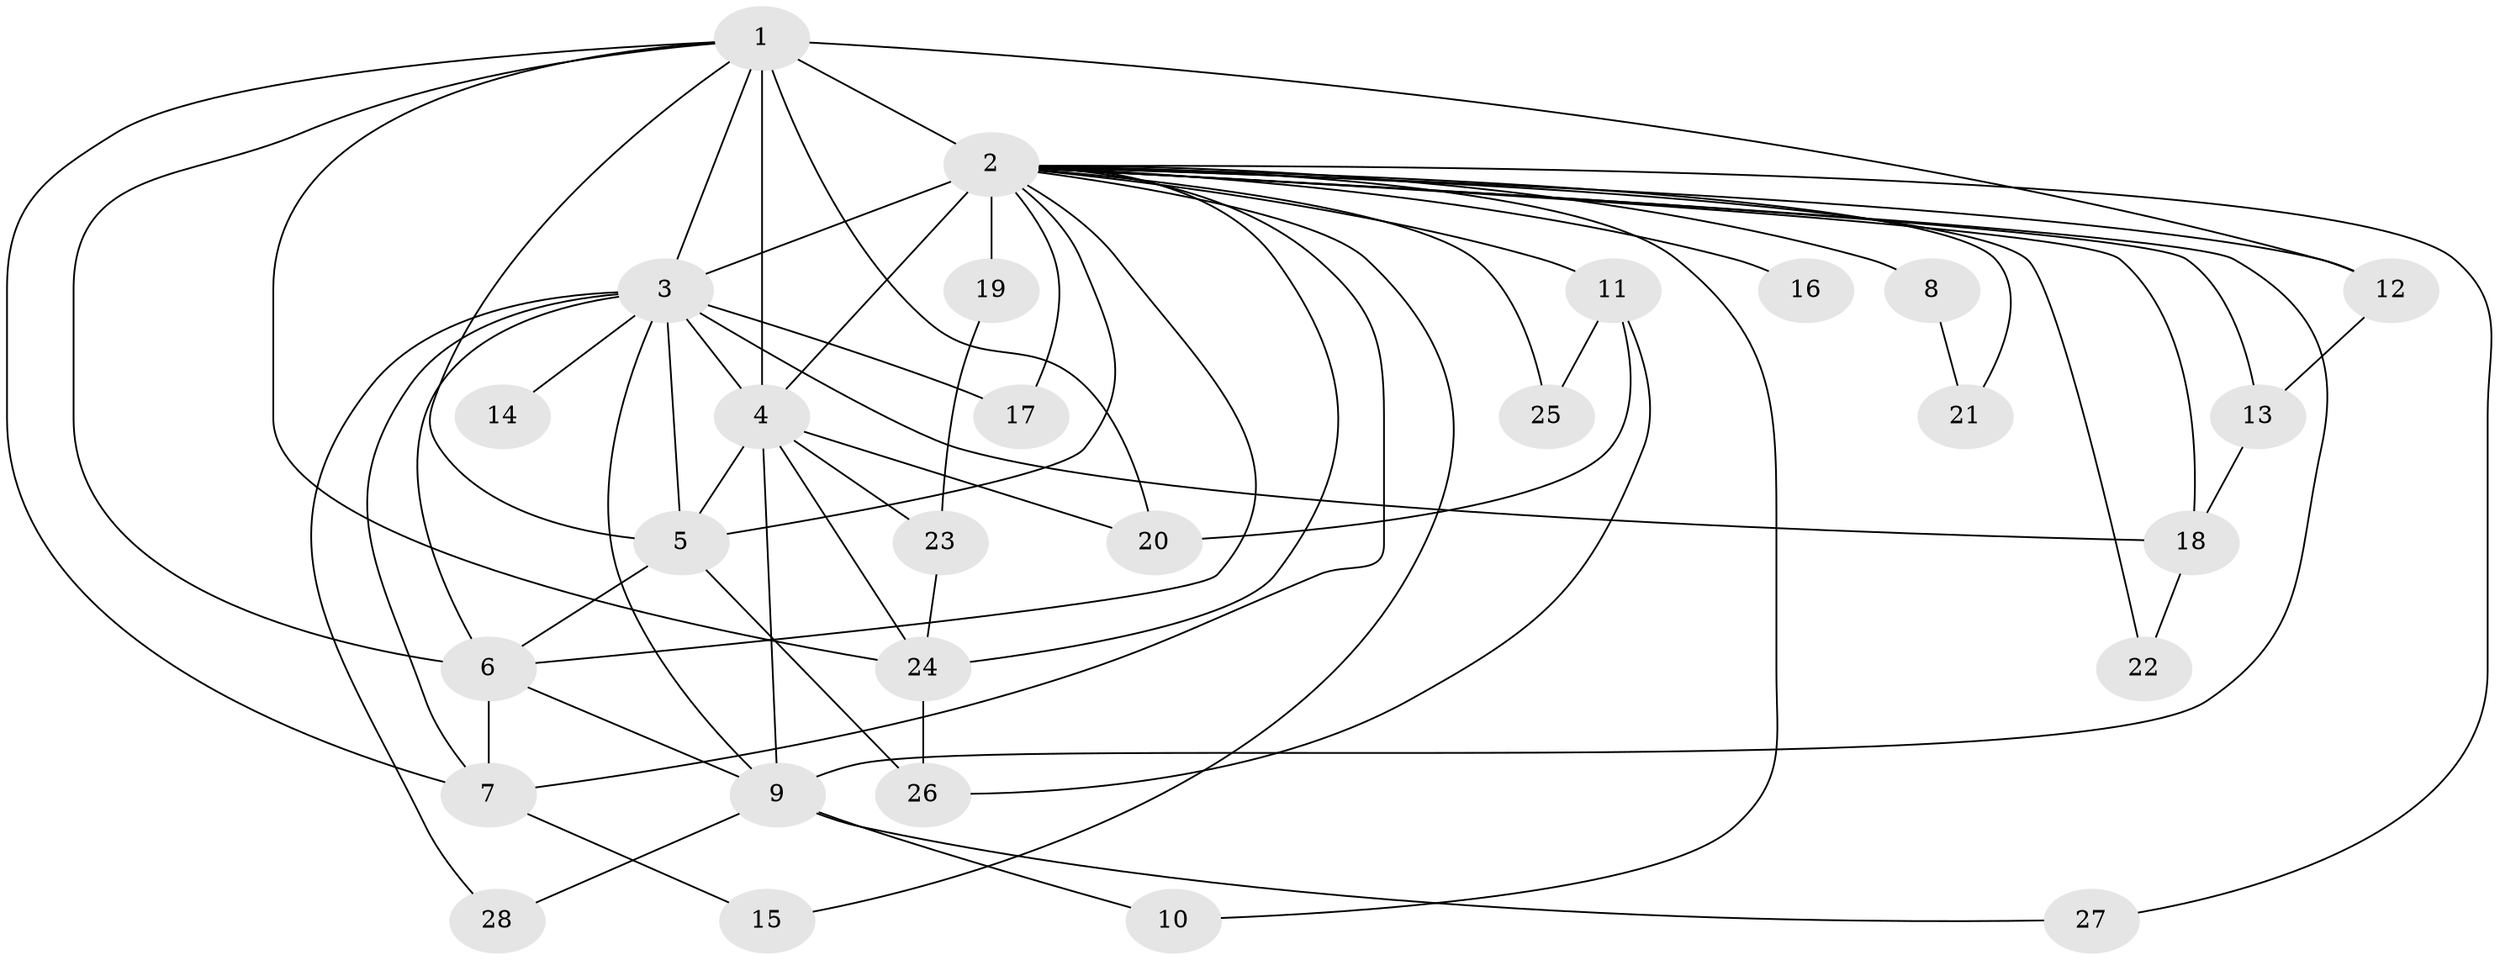 // original degree distribution, {17: 0.03571428571428571, 16: 0.03571428571428571, 12: 0.017857142857142856, 11: 0.017857142857142856, 13: 0.03571428571428571, 18: 0.017857142857142856, 19: 0.017857142857142856, 5: 0.03571428571428571, 3: 0.17857142857142858, 4: 0.08928571428571429, 2: 0.5, 6: 0.017857142857142856}
// Generated by graph-tools (version 1.1) at 2025/35/03/09/25 02:35:10]
// undirected, 28 vertices, 62 edges
graph export_dot {
graph [start="1"]
  node [color=gray90,style=filled];
  1;
  2;
  3;
  4;
  5;
  6;
  7;
  8;
  9;
  10;
  11;
  12;
  13;
  14;
  15;
  16;
  17;
  18;
  19;
  20;
  21;
  22;
  23;
  24;
  25;
  26;
  27;
  28;
  1 -- 2 [weight=8.0];
  1 -- 3 [weight=4.0];
  1 -- 4 [weight=3.0];
  1 -- 5 [weight=3.0];
  1 -- 6 [weight=1.0];
  1 -- 7 [weight=1.0];
  1 -- 12 [weight=2.0];
  1 -- 20 [weight=2.0];
  1 -- 24 [weight=1.0];
  2 -- 3 [weight=12.0];
  2 -- 4 [weight=4.0];
  2 -- 5 [weight=4.0];
  2 -- 6 [weight=1.0];
  2 -- 7 [weight=1.0];
  2 -- 8 [weight=1.0];
  2 -- 9 [weight=1.0];
  2 -- 10 [weight=2.0];
  2 -- 11 [weight=3.0];
  2 -- 12 [weight=1.0];
  2 -- 13 [weight=2.0];
  2 -- 15 [weight=1.0];
  2 -- 16 [weight=1.0];
  2 -- 17 [weight=1.0];
  2 -- 18 [weight=1.0];
  2 -- 19 [weight=2.0];
  2 -- 21 [weight=1.0];
  2 -- 22 [weight=1.0];
  2 -- 24 [weight=1.0];
  2 -- 25 [weight=1.0];
  2 -- 27 [weight=1.0];
  3 -- 4 [weight=2.0];
  3 -- 5 [weight=2.0];
  3 -- 6 [weight=1.0];
  3 -- 7 [weight=1.0];
  3 -- 9 [weight=1.0];
  3 -- 14 [weight=1.0];
  3 -- 17 [weight=1.0];
  3 -- 18 [weight=1.0];
  3 -- 28 [weight=1.0];
  4 -- 5 [weight=1.0];
  4 -- 9 [weight=5.0];
  4 -- 20 [weight=1.0];
  4 -- 23 [weight=1.0];
  4 -- 24 [weight=1.0];
  5 -- 6 [weight=1.0];
  5 -- 26 [weight=2.0];
  6 -- 7 [weight=1.0];
  6 -- 9 [weight=1.0];
  7 -- 15 [weight=1.0];
  8 -- 21 [weight=1.0];
  9 -- 10 [weight=2.0];
  9 -- 27 [weight=1.0];
  9 -- 28 [weight=1.0];
  11 -- 20 [weight=1.0];
  11 -- 25 [weight=1.0];
  11 -- 26 [weight=2.0];
  12 -- 13 [weight=2.0];
  13 -- 18 [weight=2.0];
  18 -- 22 [weight=1.0];
  19 -- 23 [weight=1.0];
  23 -- 24 [weight=1.0];
  24 -- 26 [weight=1.0];
}
